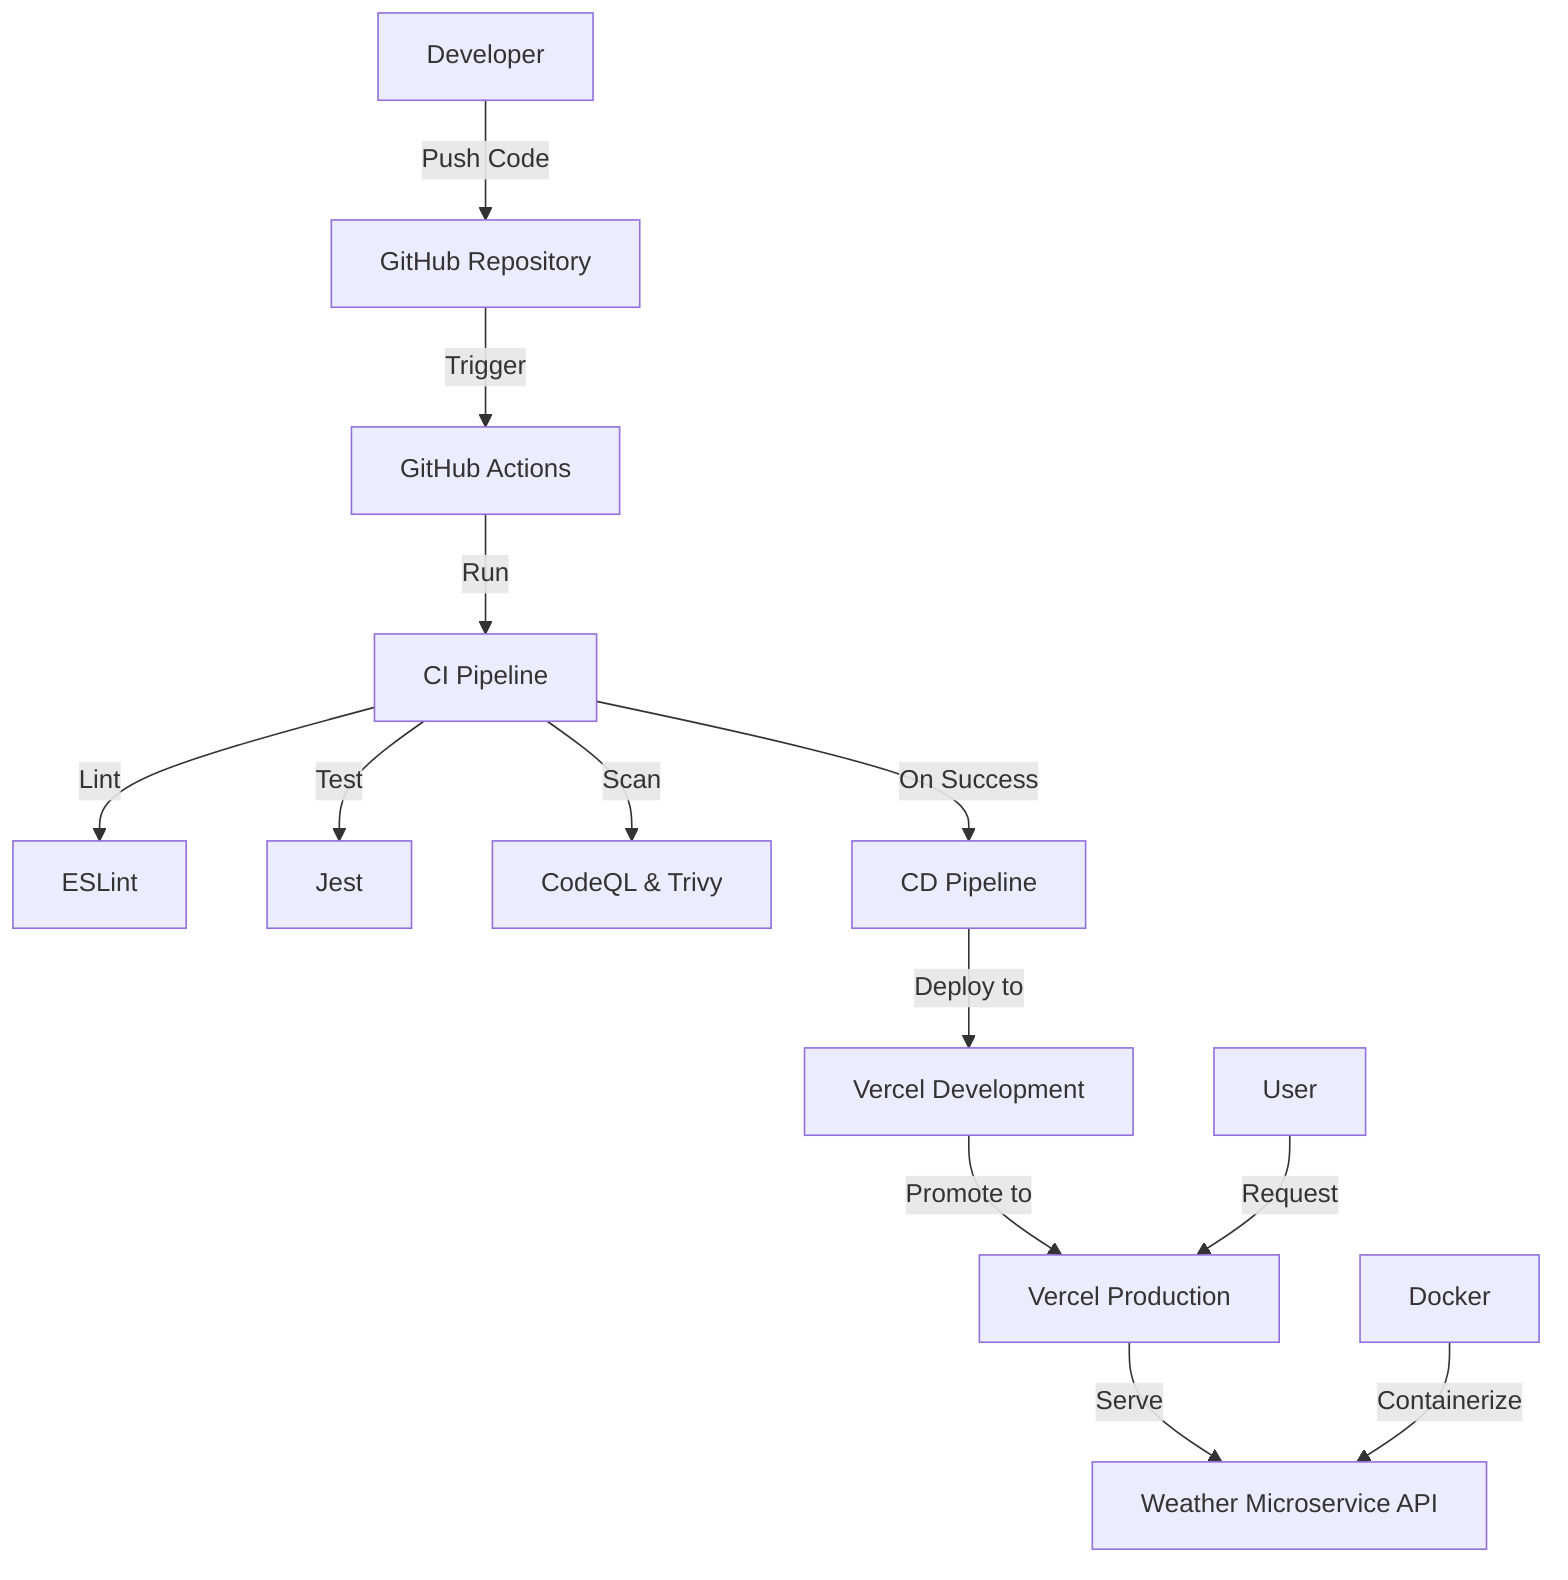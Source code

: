 graph TD
    A[Developer] -->|Push Code| B[GitHub Repository]
    B -->|Trigger| C[GitHub Actions]
    C -->|Run| D[CI Pipeline]
    D -->|Lint| E[ESLint]
    D -->|Test| F[Jest]
    D -->|Scan| G[CodeQL & Trivy]
    D -->|On Success| H[CD Pipeline]
    H -->|Deploy to| I[Vercel Development]
    I -->|Promote to| J[Vercel Production]
    K[User] -->|Request| J
    J -->|Serve| L[Weather Microservice API]
    M[Docker] -->|Containerize| L